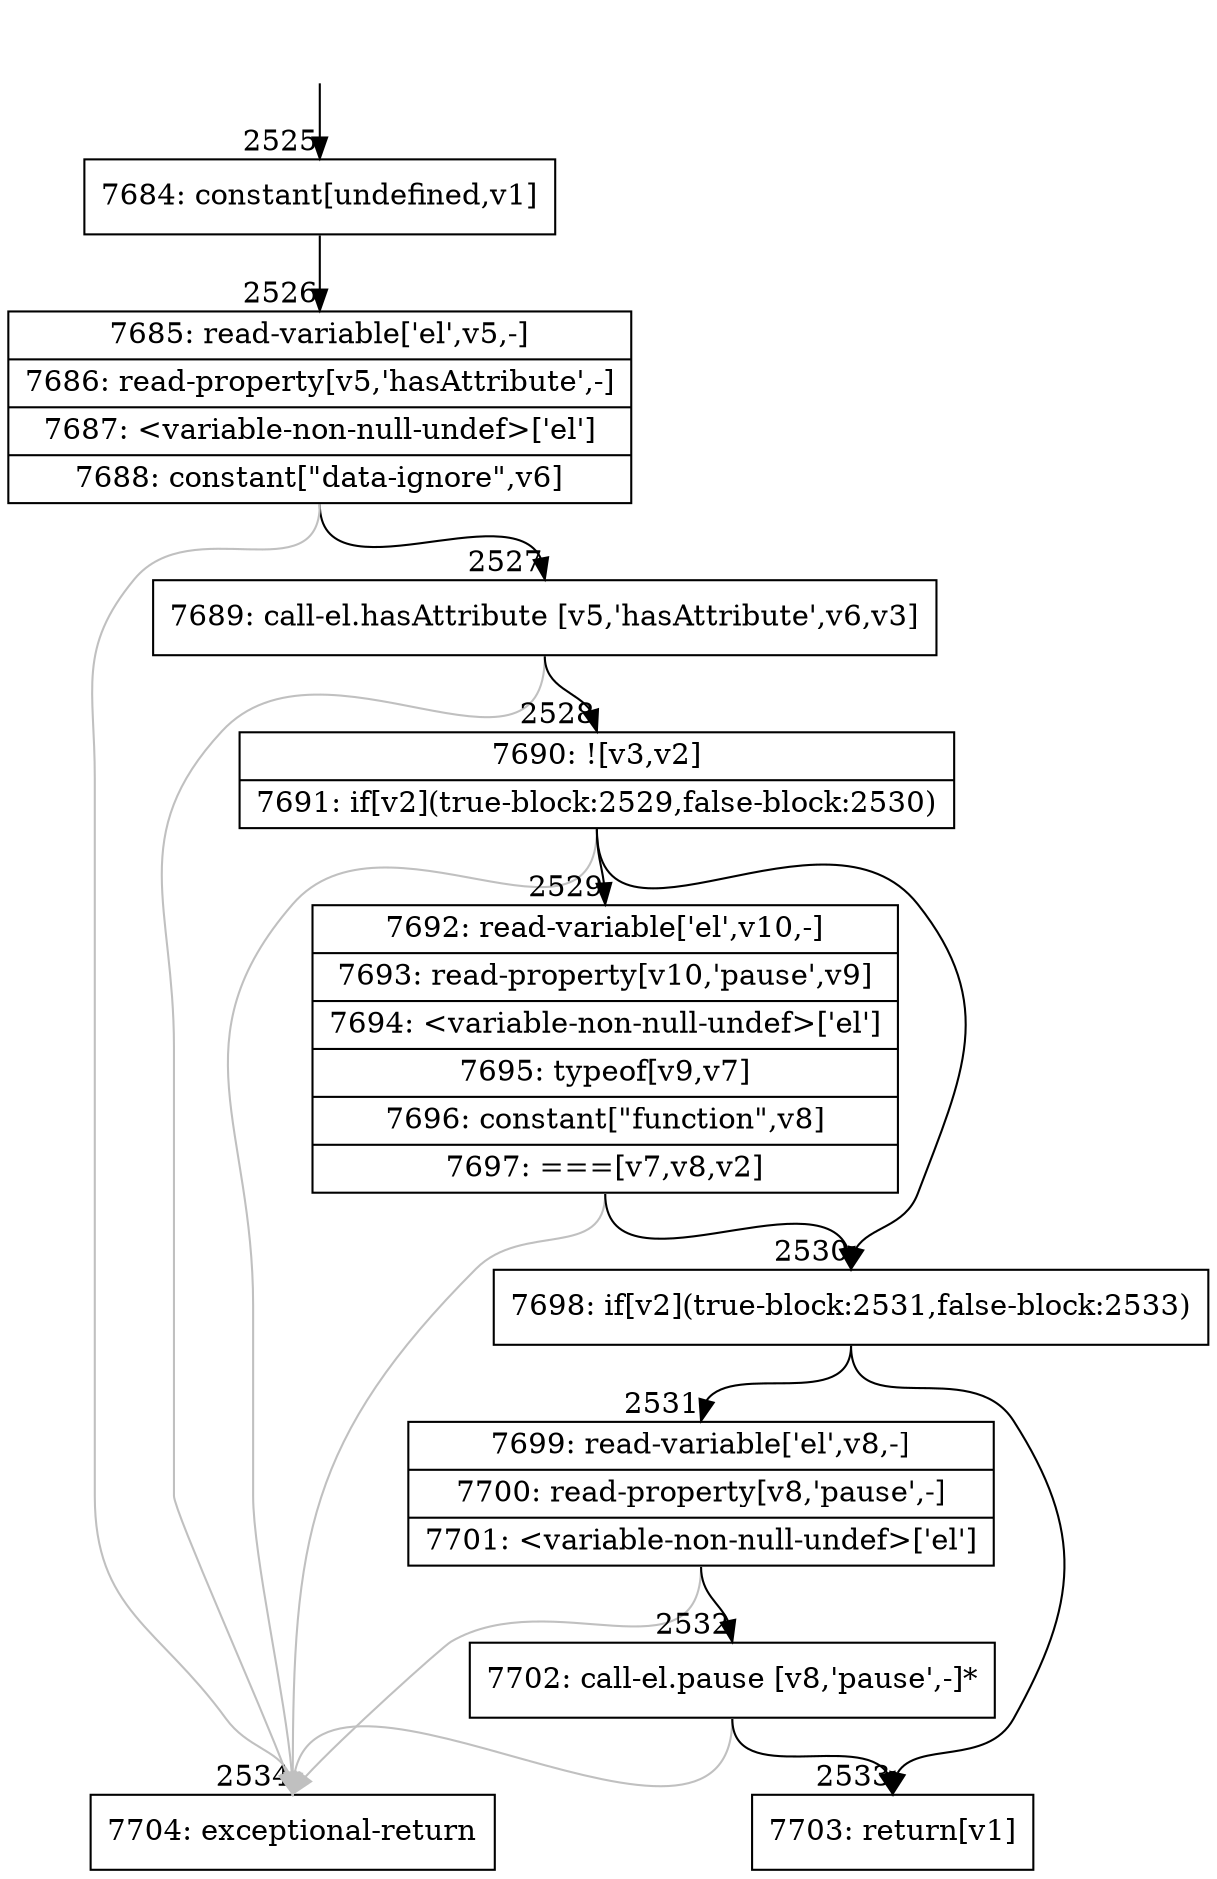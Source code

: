 digraph {
rankdir="TD"
BB_entry158[shape=none,label=""];
BB_entry158 -> BB2525 [tailport=s, headport=n, headlabel="    2525"]
BB2525 [shape=record label="{7684: constant[undefined,v1]}" ] 
BB2525 -> BB2526 [tailport=s, headport=n, headlabel="      2526"]
BB2526 [shape=record label="{7685: read-variable['el',v5,-]|7686: read-property[v5,'hasAttribute',-]|7687: \<variable-non-null-undef\>['el']|7688: constant[\"data-ignore\",v6]}" ] 
BB2526 -> BB2527 [tailport=s, headport=n, headlabel="      2527"]
BB2526 -> BB2534 [tailport=s, headport=n, color=gray, headlabel="      2534"]
BB2527 [shape=record label="{7689: call-el.hasAttribute [v5,'hasAttribute',v6,v3]}" ] 
BB2527 -> BB2528 [tailport=s, headport=n, headlabel="      2528"]
BB2527 -> BB2534 [tailport=s, headport=n, color=gray]
BB2528 [shape=record label="{7690: ![v3,v2]|7691: if[v2](true-block:2529,false-block:2530)}" ] 
BB2528 -> BB2530 [tailport=s, headport=n, headlabel="      2530"]
BB2528 -> BB2529 [tailport=s, headport=n, headlabel="      2529"]
BB2528 -> BB2534 [tailport=s, headport=n, color=gray]
BB2529 [shape=record label="{7692: read-variable['el',v10,-]|7693: read-property[v10,'pause',v9]|7694: \<variable-non-null-undef\>['el']|7695: typeof[v9,v7]|7696: constant[\"function\",v8]|7697: ===[v7,v8,v2]}" ] 
BB2529 -> BB2530 [tailport=s, headport=n]
BB2529 -> BB2534 [tailport=s, headport=n, color=gray]
BB2530 [shape=record label="{7698: if[v2](true-block:2531,false-block:2533)}" ] 
BB2530 -> BB2531 [tailport=s, headport=n, headlabel="      2531"]
BB2530 -> BB2533 [tailport=s, headport=n, headlabel="      2533"]
BB2531 [shape=record label="{7699: read-variable['el',v8,-]|7700: read-property[v8,'pause',-]|7701: \<variable-non-null-undef\>['el']}" ] 
BB2531 -> BB2532 [tailport=s, headport=n, headlabel="      2532"]
BB2531 -> BB2534 [tailport=s, headport=n, color=gray]
BB2532 [shape=record label="{7702: call-el.pause [v8,'pause',-]*}" ] 
BB2532 -> BB2533 [tailport=s, headport=n]
BB2532 -> BB2534 [tailport=s, headport=n, color=gray]
BB2533 [shape=record label="{7703: return[v1]}" ] 
BB2534 [shape=record label="{7704: exceptional-return}" ] 
//#$~ 2964
}
